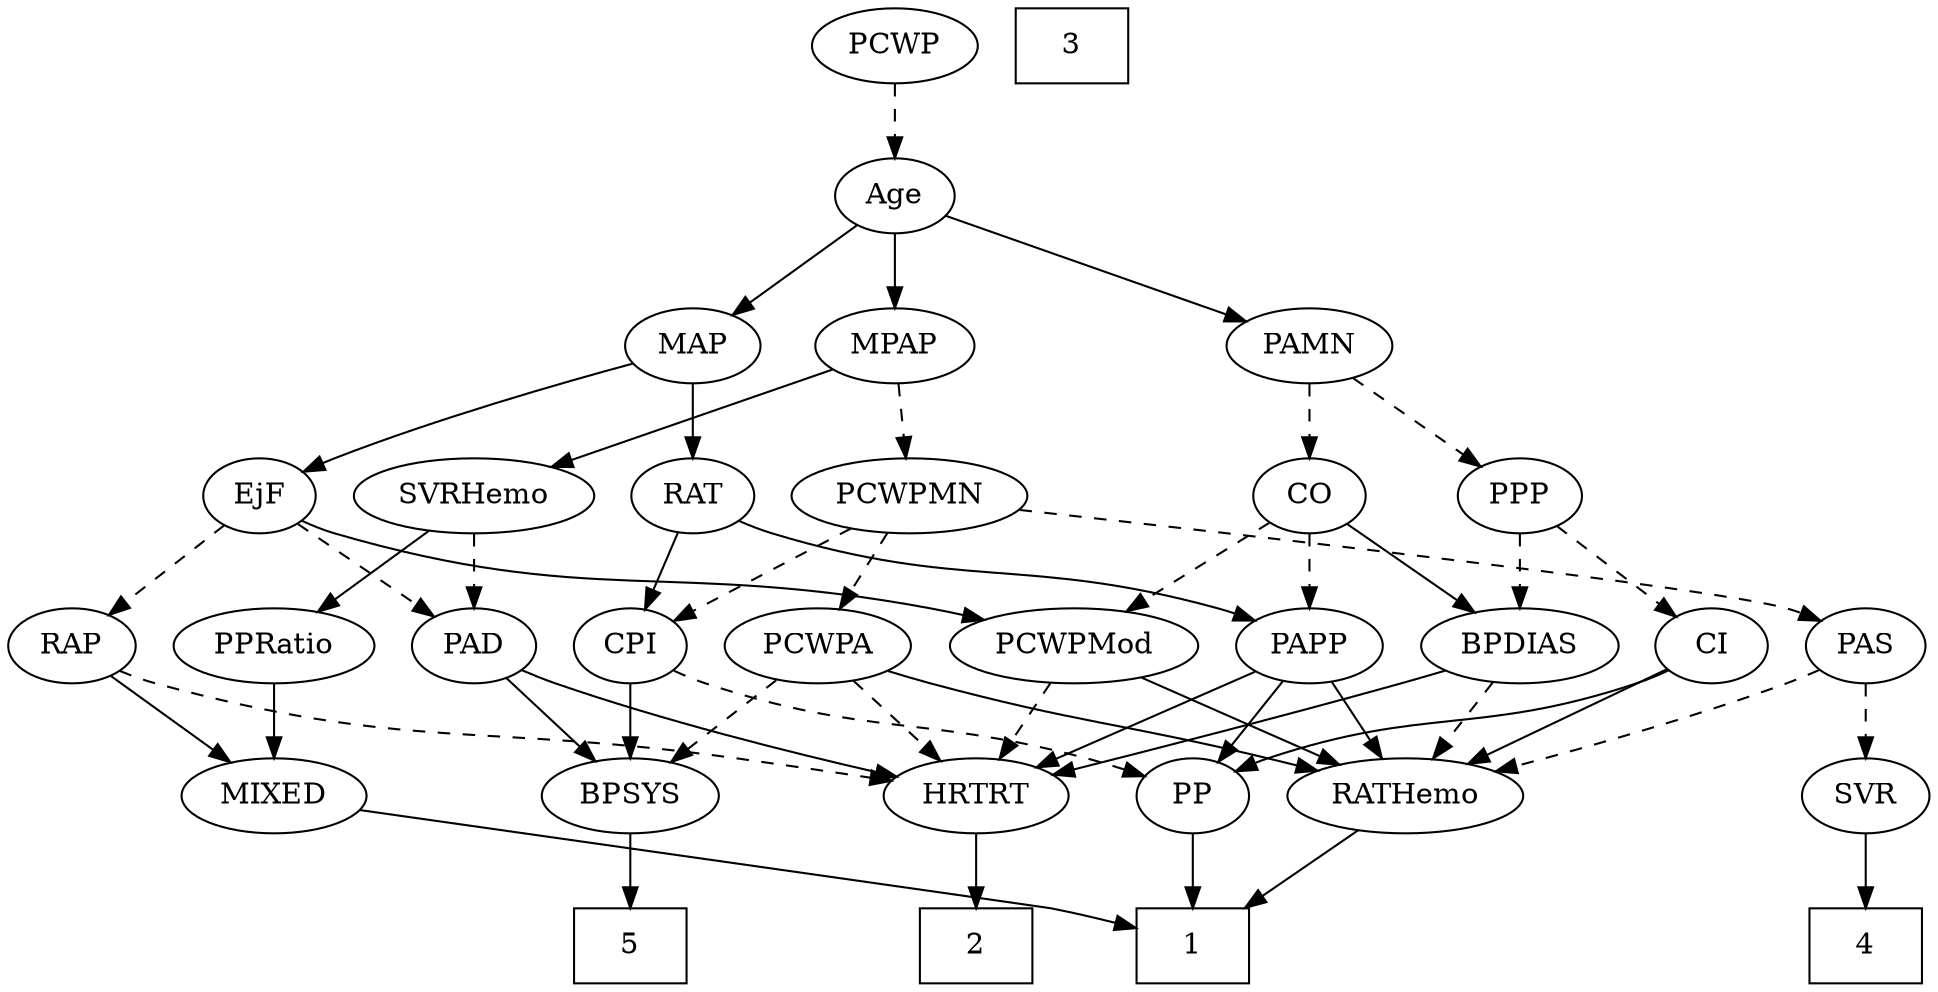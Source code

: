strict digraph {
	graph [bb="0,0,853.9,468"];
	node [label="\N"];
	1	[height=0.5,
		pos="525.95,18",
		shape=box,
		width=0.75];
	2	[height=0.5,
		pos="427.95,18",
		shape=box,
		width=0.75];
	3	[height=0.5,
		pos="464.95,450",
		shape=box,
		width=0.75];
	4	[height=0.5,
		pos="825.95,18",
		shape=box,
		width=0.75];
	5	[height=0.5,
		pos="273.95,18",
		shape=box,
		width=0.75];
	Age	[height=0.5,
		pos="384.95,378",
		width=0.75];
	MPAP	[height=0.5,
		pos="384.95,306",
		width=0.97491];
	Age -> MPAP	[pos="e,384.95,324.1 384.95,359.7 384.95,351.98 384.95,342.71 384.95,334.11",
		style=solid];
	PAMN	[height=0.5,
		pos="574.95,306",
		width=1.011];
	Age -> PAMN	[pos="e,546.5,317.48 408.25,368.42 440.26,356.62 498.27,335.25 536.7,321.09",
		style=solid];
	MAP	[height=0.5,
		pos="294.95,306",
		width=0.84854];
	Age -> MAP	[pos="e,312.72,320.83 368.02,363.83 354.7,353.47 335.92,338.87 320.73,327.06",
		style=solid];
	EjF	[height=0.5,
		pos="104.95,234",
		width=0.75];
	RAP	[height=0.5,
		pos="27.948,162",
		width=0.77632];
	EjF -> RAP	[pos="e,43.506,177.14 89.365,218.83 78.407,208.87 63.553,195.37 51.198,184.14",
		style=dashed];
	PAD	[height=0.5,
		pos="199.95,162",
		width=0.79437];
	EjF -> PAD	[pos="e,181.99,176.23 122.37,220.16 136.79,209.54 157.48,194.29 173.87,182.22",
		style=dashed];
	PCWPMod	[height=0.5,
		pos="472.95,162",
		width=1.4443];
	EjF -> PCWPMod	[pos="e,435.08,174.44 125.46,221.98 130.41,219.7 135.78,217.52 140.95,216 257.49,181.65 292.91,204.37 411.95,180 416.31,179.11 420.81,\
178.07 425.31,176.96",
		style=solid];
	MIXED	[height=0.5,
		pos="113.95,90",
		width=1.1193];
	RAP -> MIXED	[pos="e,95.327,106.16 44.529,147.5 56.688,137.61 73.448,123.96 87.454,112.56",
		style=solid];
	HRTRT	[height=0.5,
		pos="427.95,90",
		width=1.1013];
	RAP -> HRTRT	[pos="e,391.33,96.984 49.062,150.02 54.155,147.74 59.656,145.55 64.948,144 175.2,111.67 207.32,125.01 320.95,108 340.72,105.04 362.53,\
101.61 381.26,98.602",
		style=dashed];
	MIXED -> 1	[pos="e,498.65,27.229 151.59,83.329 241.21,69.823 460.12,36.811 463.95,36 472.1,34.272 480.77,32.106 488.96,29.905",
		style=solid];
	PCWPMN	[height=0.5,
		pos="389.95,234",
		width=1.3902];
	MPAP -> PCWPMN	[pos="e,388.73,252.1 386.18,287.7 386.73,279.98 387.4,270.71 388.01,262.11",
		style=dashed];
	SVRHemo	[height=0.5,
		pos="199.95,234",
		width=1.3902];
	MPAP -> SVRHemo	[pos="e,233.31,247.62 357.65,294.67 327.42,283.23 278.3,264.65 242.9,251.25",
		style=solid];
	BPSYS	[height=0.5,
		pos="273.95,90",
		width=1.0471];
	BPSYS -> 5	[pos="e,273.95,36.104 273.95,71.697 273.95,63.983 273.95,54.712 273.95,46.112",
		style=solid];
	PAD -> BPSYS	[pos="e,257.61,106.46 215.28,146.5 225.32,137 238.66,124.38 250.07,113.58",
		style=solid];
	PAD -> HRTRT	[pos="e,393.49,98.974 222.23,150.37 227.33,148.12 232.78,145.86 237.95,144 286.89,126.34 344.65,110.97 383.54,101.4",
		style=solid];
	CO	[height=0.5,
		pos="574.95,234",
		width=0.75];
	CO -> PCWPMod	[pos="e,495.3,178.34 556.71,220.49 542.07,210.44 521.19,196.11 503.94,184.27",
		style=dashed];
	BPDIAS	[height=0.5,
		pos="666.95,162",
		width=1.1735];
	CO -> BPDIAS	[pos="e,647.17,178.05 592.25,219.83 605.43,209.81 623.83,195.81 639.08,184.21",
		style=solid];
	PAPP	[height=0.5,
		pos="574.95,162",
		width=0.88464];
	CO -> PAPP	[pos="e,574.95,180.1 574.95,215.7 574.95,207.98 574.95,198.71 574.95,190.11",
		style=dashed];
	PAS	[height=0.5,
		pos="825.95,162",
		width=0.75];
	RATHemo	[height=0.5,
		pos="619.95,90",
		width=1.3721];
	PAS -> RATHemo	[pos="e,658.62,101.4 804.84,150.43 800,148.18 794.84,145.91 789.95,144 749.71,128.31 702.76,113.96 668.4,104.16",
		style=dashed];
	SVR	[height=0.5,
		pos="825.95,90",
		width=0.77632];
	PAS -> SVR	[pos="e,825.95,108.1 825.95,143.7 825.95,135.98 825.95,126.71 825.95,118.11",
		style=dashed];
	PAMN -> CO	[pos="e,574.95,252.1 574.95,287.7 574.95,279.98 574.95,270.71 574.95,262.11",
		style=dashed];
	PPP	[height=0.5,
		pos="666.95,234",
		width=0.75];
	PAMN -> PPP	[pos="e,649.77,248.07 594.01,290.5 607.74,280.05 626.41,265.85 641.42,254.42",
		style=dashed];
	RATHemo -> 1	[pos="e,549.06,36.211 599.09,73.465 586.81,64.325 571.05,52.589 557.31,42.354",
		style=solid];
	CPI	[height=0.5,
		pos="273.95,162",
		width=0.75];
	CPI -> BPSYS	[pos="e,273.95,108.1 273.95,143.7 273.95,135.98 273.95,126.71 273.95,118.11",
		style=solid];
	PP	[height=0.5,
		pos="525.95,90",
		width=0.75];
	CPI -> PP	[pos="e,502.7,99.713 294.55,150.28 299.5,147.98 304.84,145.73 309.95,144 381.86,119.63 403.83,128.48 476.95,108 482.26,106.51 487.83,104.76 \
493.24,102.96",
		style=dashed];
	RAT	[height=0.5,
		pos="294.95,234",
		width=0.75827];
	RAT -> CPI	[pos="e,278.98,179.79 289.86,216.05 287.47,208.06 284.55,198.33 281.87,189.4",
		style=solid];
	RAT -> PAPP	[pos="e,550.98,173.96 315.51,222.15 320.46,219.85 325.81,217.64 330.95,216 418.26,188.19 446,205.7 533.95,180 536.41,179.28 538.92,178.46 \
541.43,177.58",
		style=solid];
	SVR -> 4	[pos="e,825.95,36.104 825.95,71.697 825.95,63.983 825.95,54.712 825.95,46.112",
		style=solid];
	PCWPMod -> RATHemo	[pos="e,591.11,104.73 502.34,147 525.22,136.11 557.16,120.9 581.98,109.08",
		style=solid];
	PCWPMod -> HRTRT	[pos="e,438.74,107.79 462.05,144.05 456.69,135.71 450.12,125.49 444.18,116.25",
		style=dashed];
	PCWPA	[height=0.5,
		pos="360.95,162",
		width=1.1555];
	PCWPA -> BPSYS	[pos="e,292.49,105.92 342.07,145.81 329.9,136.02 313.9,123.15 300.47,112.34",
		style=dashed];
	PCWPA -> RATHemo	[pos="e,583.21,102.07 392.37,150.05 398.82,147.94 405.58,145.82 411.95,144 477.86,125.14 495.7,125.65 561.95,108 565.72,107 569.62,105.92 \
573.53,104.83",
		style=solid];
	PCWPA -> HRTRT	[pos="e,412.8,106.82 376.15,145.12 384.89,135.99 396.02,124.36 405.73,114.22",
		style=dashed];
	PCWPMN -> PAS	[pos="e,805.44,174.02 437.12,227.58 535.59,216.14 756.69,189.8 789.95,180 791.89,179.43 793.85,178.77 795.81,178.04",
		style=dashed];
	PCWPMN -> CPI	[pos="e,293.52,174.81 365.35,218.15 346.86,207 321.51,191.7 302.19,180.04",
		style=dashed];
	PCWPMN -> PCWPA	[pos="e,367.9,179.79 382.93,216.05 379.58,207.97 375.5,198.12 371.77,189.11",
		style=dashed];
	SVRHemo -> PAD	[pos="e,199.95,180.1 199.95,215.7 199.95,207.98 199.95,198.71 199.95,190.11",
		style=dashed];
	PPRatio	[height=0.5,
		pos="113.95,162",
		width=1.1013];
	SVRHemo -> PPRatio	[pos="e,132.5,178.1 180.43,217.12 168.64,207.52 153.46,195.16 140.57,184.67",
		style=solid];
	BPDIAS -> RATHemo	[pos="e,631.33,107.96 655.81,144.41 650.21,136.08 643.31,125.8 637.06,116.49",
		style=dashed];
	BPDIAS -> HRTRT	[pos="e,460.87,100.08 634.92,150.07 628.65,148 622.1,145.89 615.95,144 588.92,135.69 517.33,115.72 470.7,102.8",
		style=solid];
	MAP -> EjF	[pos="e,126.1,245.46 268.46,296.86 237.52,287.13 184.95,269.9 140.95,252 139.12,251.26 137.26,250.47 135.39,249.66",
		style=solid];
	MAP -> RAT	[pos="e,294.95,252.1 294.95,287.7 294.95,279.98 294.95,270.71 294.95,262.11",
		style=solid];
	PP -> 1	[pos="e,525.95,36.104 525.95,71.697 525.95,63.983 525.95,54.712 525.95,46.112",
		style=solid];
	PPP -> BPDIAS	[pos="e,666.95,180.1 666.95,215.7 666.95,207.98 666.95,198.71 666.95,190.11",
		style=dashed];
	CI	[height=0.5,
		pos="753.95,162",
		width=0.75];
	PPP -> CI	[pos="e,737.22,176.46 683.72,219.5 696.6,209.14 714.58,194.67 729.12,182.97",
		style=dashed];
	PPRatio -> MIXED	[pos="e,113.95,108.1 113.95,143.7 113.95,135.98 113.95,126.71 113.95,118.11",
		style=solid];
	PCWP	[height=0.5,
		pos="384.95,450",
		width=0.97491];
	PCWP -> Age	[pos="e,384.95,396.1 384.95,431.7 384.95,423.98 384.95,414.71 384.95,406.11",
		style=dashed];
	CI -> RATHemo	[pos="e,647.35,105.32 733.3,150.22 712.86,139.54 681.13,122.96 656.43,110.06",
		style=solid];
	CI -> PP	[pos="e,546.57,101.66 733.32,150.34 728.37,148.04 723.04,145.77 717.95,144 650.72,120.67 629.17,131.33 561.95,108 560.04,107.34 558.09,\
106.6 556.15,105.83",
		style=solid];
	PAPP -> RATHemo	[pos="e,609.25,107.63 585.38,144.76 590.82,136.32 597.58,125.8 603.68,116.31",
		style=solid];
	PAPP -> PP	[pos="e,537.02,106.82 563.83,145.12 557.63,136.26 549.77,125.04 542.83,115.12",
		style=solid];
	PAPP -> HRTRT	[pos="e,454.24,103.52 551.33,149.75 527.59,138.45 490.7,120.88 463.44,107.9",
		style=solid];
	HRTRT -> 2	[pos="e,427.95,36.104 427.95,71.697 427.95,63.983 427.95,54.712 427.95,46.112",
		style=solid];
}
